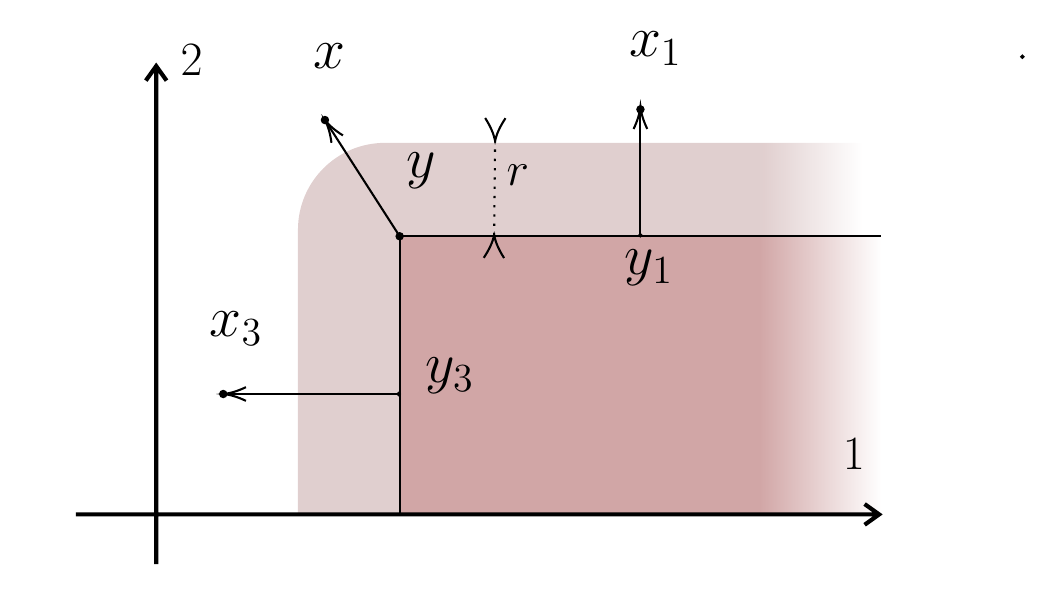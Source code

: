 


% Gradient Info
  
\tikzset {_fgowgr2lz/.code = {\pgfsetadditionalshadetransform{ \pgftransformshift{\pgfpoint{0 bp } { 0 bp }  }  \pgftransformrotate{0 }  \pgftransformscale{2 }  }}}
\pgfdeclarehorizontalshading{_9dhn7icul}{150bp}{rgb(0bp)=(0.88,0.81,0.81);
rgb(57.411bp)=(0.88,0.81,0.81);
rgb(61.696bp)=(1,1,1);
rgb(100bp)=(1,1,1)}

% Gradient Info
  
\tikzset {_9i12ftknc/.code = {\pgfsetadditionalshadetransform{ \pgftransformshift{\pgfpoint{0 bp } { 0 bp }  }  \pgftransformrotate{0 }  \pgftransformscale{2 }  }}}
\pgfdeclarehorizontalshading{_8naggw73p}{150bp}{rgb(0bp)=(0.82,0.65,0.65);
rgb(56.161bp)=(0.82,0.65,0.65);
rgb(62.5bp)=(1,1,1);
rgb(100bp)=(1,1,1)}
\tikzset{every picture/.style={line width=0.75pt}} %set default line width to 0.75pt        

\begin{tikzpicture}[x=0.75pt,y=0.75pt,yscale=-1,xscale=1]
%uncomment if require: \path (0,299); %set diagram left start at 0, and has height of 299

%Rounded Single Corner Rect [id:dp17495013363449963] 
\draw  [draw opacity=0][shading=_9dhn7icul,_fgowgr2lz] (195,133.87) .. controls (195,110.75) and (213.75,92) .. (236.87,92) -- (476,92) -- (476,271) -- (195,271) -- cycle ;
%Shape: Rectangle [id:dp7232887315160181] 
\draw  [draw opacity=0][shading=_8naggw73p,_9i12ftknc] (244,137) -- (476,137) -- (476,271) -- (244,271) -- cycle ;
%Shape: Axis 2D [id:dp342306719128316] 
\draw [line width=1.5]  (88,271) -- (475,271)(126.7,55) -- (126.7,295) (468,266) -- (475,271) -- (468,276) (121.7,62) -- (126.7,55) -- (131.7,62)  ;
%Straight Lines [id:da012330496298091465] 
\draw    (244,137) -- (244,271) ;
%Straight Lines [id:da39899782764903446] 
\draw    (244,137) -- (476,137) ;
%Flowchart: Connector [id:dp12740503153870053] 
\draw  [fill={rgb, 255:red, 0; green, 0; blue, 0 }  ,fill opacity=1 ] (242.5,137) .. controls (242.5,136.17) and (243.17,135.5) .. (244,135.5) .. controls (244.83,135.5) and (245.5,136.17) .. (245.5,137) .. controls (245.5,137.83) and (244.83,138.5) .. (244,138.5) .. controls (243.17,138.5) and (242.5,137.83) .. (242.5,137) -- cycle ;
%Flowchart: Connector [id:dp006258619069160698] 
\draw  [fill={rgb, 255:red, 0; green, 0; blue, 0 }  ,fill opacity=1 ] (358.5,75.87) .. controls (358.5,75.04) and (359.17,74.37) .. (360,74.37) .. controls (360.83,74.37) and (361.5,75.04) .. (361.5,75.87) .. controls (361.5,76.7) and (360.83,77.37) .. (360,77.37) .. controls (359.17,77.37) and (358.5,76.7) .. (358.5,75.87) -- cycle ;
%Flowchart: Connector [id:dp8712626682658107] 
\draw  [fill={rgb, 255:red, 0; green, 0; blue, 0 }  ,fill opacity=1 ] (360.5,136.5) .. controls (360.5,136.22) and (360.28,136) .. (360,136) .. controls (359.72,136) and (359.5,136.22) .. (359.5,136.5) .. controls (359.5,136.78) and (359.72,137) .. (360,137) .. controls (360.28,137) and (360.5,136.78) .. (360.5,136.5) -- cycle ;
%Straight Lines [id:da7671828037724451] 
\draw    (360,137) -- (360,76.37) ;
\draw [shift={(360,74.37)}, rotate = 90] [color={rgb, 255:red, 0; green, 0; blue, 0 }  ][line width=0.75]    (10.93,-3.29) .. controls (6.95,-1.4) and (3.31,-0.3) .. (0,0) .. controls (3.31,0.3) and (6.95,1.4) .. (10.93,3.29)   ;
%Straight Lines [id:da24275942902753656] 
\draw    (244,213) -- (161,213) ;
\draw [shift={(159,213)}, rotate = 360] [color={rgb, 255:red, 0; green, 0; blue, 0 }  ][line width=0.75]    (10.93,-3.29) .. controls (6.95,-1.4) and (3.31,-0.3) .. (0,0) .. controls (3.31,0.3) and (6.95,1.4) .. (10.93,3.29)   ;
%Flowchart: Connector [id:dp2595803353635131] 
\draw  [fill={rgb, 255:red, 0; green, 0; blue, 0 }  ,fill opacity=1 ] (544.5,50.5) .. controls (544.5,50.22) and (544.28,50) .. (544,50) .. controls (543.72,50) and (543.5,50.22) .. (543.5,50.5) .. controls (543.5,50.78) and (543.72,51) .. (544,51) .. controls (544.28,51) and (544.5,50.78) .. (544.5,50.5) -- cycle ;
%Flowchart: Connector [id:dp33830242400783717] 
\draw  [fill={rgb, 255:red, 0; green, 0; blue, 0 }  ,fill opacity=1 ] (244,213) .. controls (244,212.72) and (243.78,212.5) .. (243.5,212.5) .. controls (243.22,212.5) and (243,212.72) .. (243,213) .. controls (243,213.28) and (243.22,213.5) .. (243.5,213.5) .. controls (243.78,213.5) and (244,213.28) .. (244,213) -- cycle ;
%Flowchart: Connector [id:dp03082330545193468] 
\draw  [fill={rgb, 255:red, 0; green, 0; blue, 0 }  ,fill opacity=1 ] (157.5,213) .. controls (157.5,212.17) and (158.17,211.5) .. (159,211.5) .. controls (159.83,211.5) and (160.5,212.17) .. (160.5,213) .. controls (160.5,213.83) and (159.83,214.5) .. (159,214.5) .. controls (158.17,214.5) and (157.5,213.83) .. (157.5,213) -- cycle ;
%Straight Lines [id:da45681418240068217] 
\draw    (244,137) -- (209.08,82.68) ;
\draw [shift={(208,81)}, rotate = 57.26] [color={rgb, 255:red, 0; green, 0; blue, 0 }  ][line width=0.75]    (10.93,-3.29) .. controls (6.95,-1.4) and (3.31,-0.3) .. (0,0) .. controls (3.31,0.3) and (6.95,1.4) .. (10.93,3.29)   ;
%Flowchart: Connector [id:dp6452215731100408] 
\draw  [fill={rgb, 255:red, 0; green, 0; blue, 0 }  ,fill opacity=1 ] (206.5,81) .. controls (206.5,80.17) and (207.17,79.5) .. (208,79.5) .. controls (208.83,79.5) and (209.5,80.17) .. (209.5,81) .. controls (209.5,81.83) and (208.83,82.5) .. (208,82.5) .. controls (207.17,82.5) and (206.5,81.83) .. (206.5,81) -- cycle ;
%Straight Lines [id:da32694358794837974] 
\draw  [dash pattern={on 0.84pt off 2.51pt}]  (289.52,136.5) -- (289.98,91) ;
\draw [shift={(289.98,91)}, rotate = 270.58] [color={rgb, 255:red, 0; green, 0; blue, 0 }  ][line width=0.75]    (10.93,-4.9) .. controls (6.95,-2.3) and (3.31,-0.67) .. (0,0) .. controls (3.31,0.67) and (6.95,2.3) .. (10.93,4.9)   ;
\draw [shift={(289.52,136.5)}, rotate = 90.58] [color={rgb, 255:red, 0; green, 0; blue, 0 }  ][line width=0.75]    (10.93,-4.9) .. controls (6.95,-2.3) and (3.31,-0.67) .. (0,0) .. controls (3.31,0.67) and (6.95,2.3) .. (10.93,4.9)   ;

% Text Node
\draw (456,233) node [anchor=north west][inner sep=0.75pt]  [font=\LARGE] [align=left] {$\displaystyle 1$};
% Text Node
\draw (137,43) node [anchor=north west][inner sep=0.75pt]  [font=\LARGE] [align=left] {$\displaystyle 2$};
% Text Node
\draw (246,95.5) node [anchor=north west][inner sep=0.75pt]  [font=\huge] [align=left] {$\displaystyle y$};
% Text Node
\draw (353,37) node [anchor=north west][inner sep=0.75pt]  [font=\huge] [align=left] {$\displaystyle x_{1}$};
% Text Node
\draw (151,172) node [anchor=north west][inner sep=0.75pt]  [font=\huge] [align=left] {$\displaystyle x_{3}$};
% Text Node
\draw (201,43) node [anchor=north west][inner sep=0.75pt]  [font=\huge] [align=left] {$\displaystyle x$};
% Text Node
\draw (351,142) node [anchor=north west][inner sep=0.75pt]  [font=\huge] [align=left] {$\displaystyle y_{1}$};
% Text Node
\draw (255,194) node [anchor=north west][inner sep=0.75pt]  [font=\huge] [align=left] {$\displaystyle y_{3}$};
% Text Node
\draw (294,101) node [anchor=north west][inner sep=0.75pt]  [font=\LARGE] [align=left] {$\displaystyle r$};


\end{tikzpicture}
